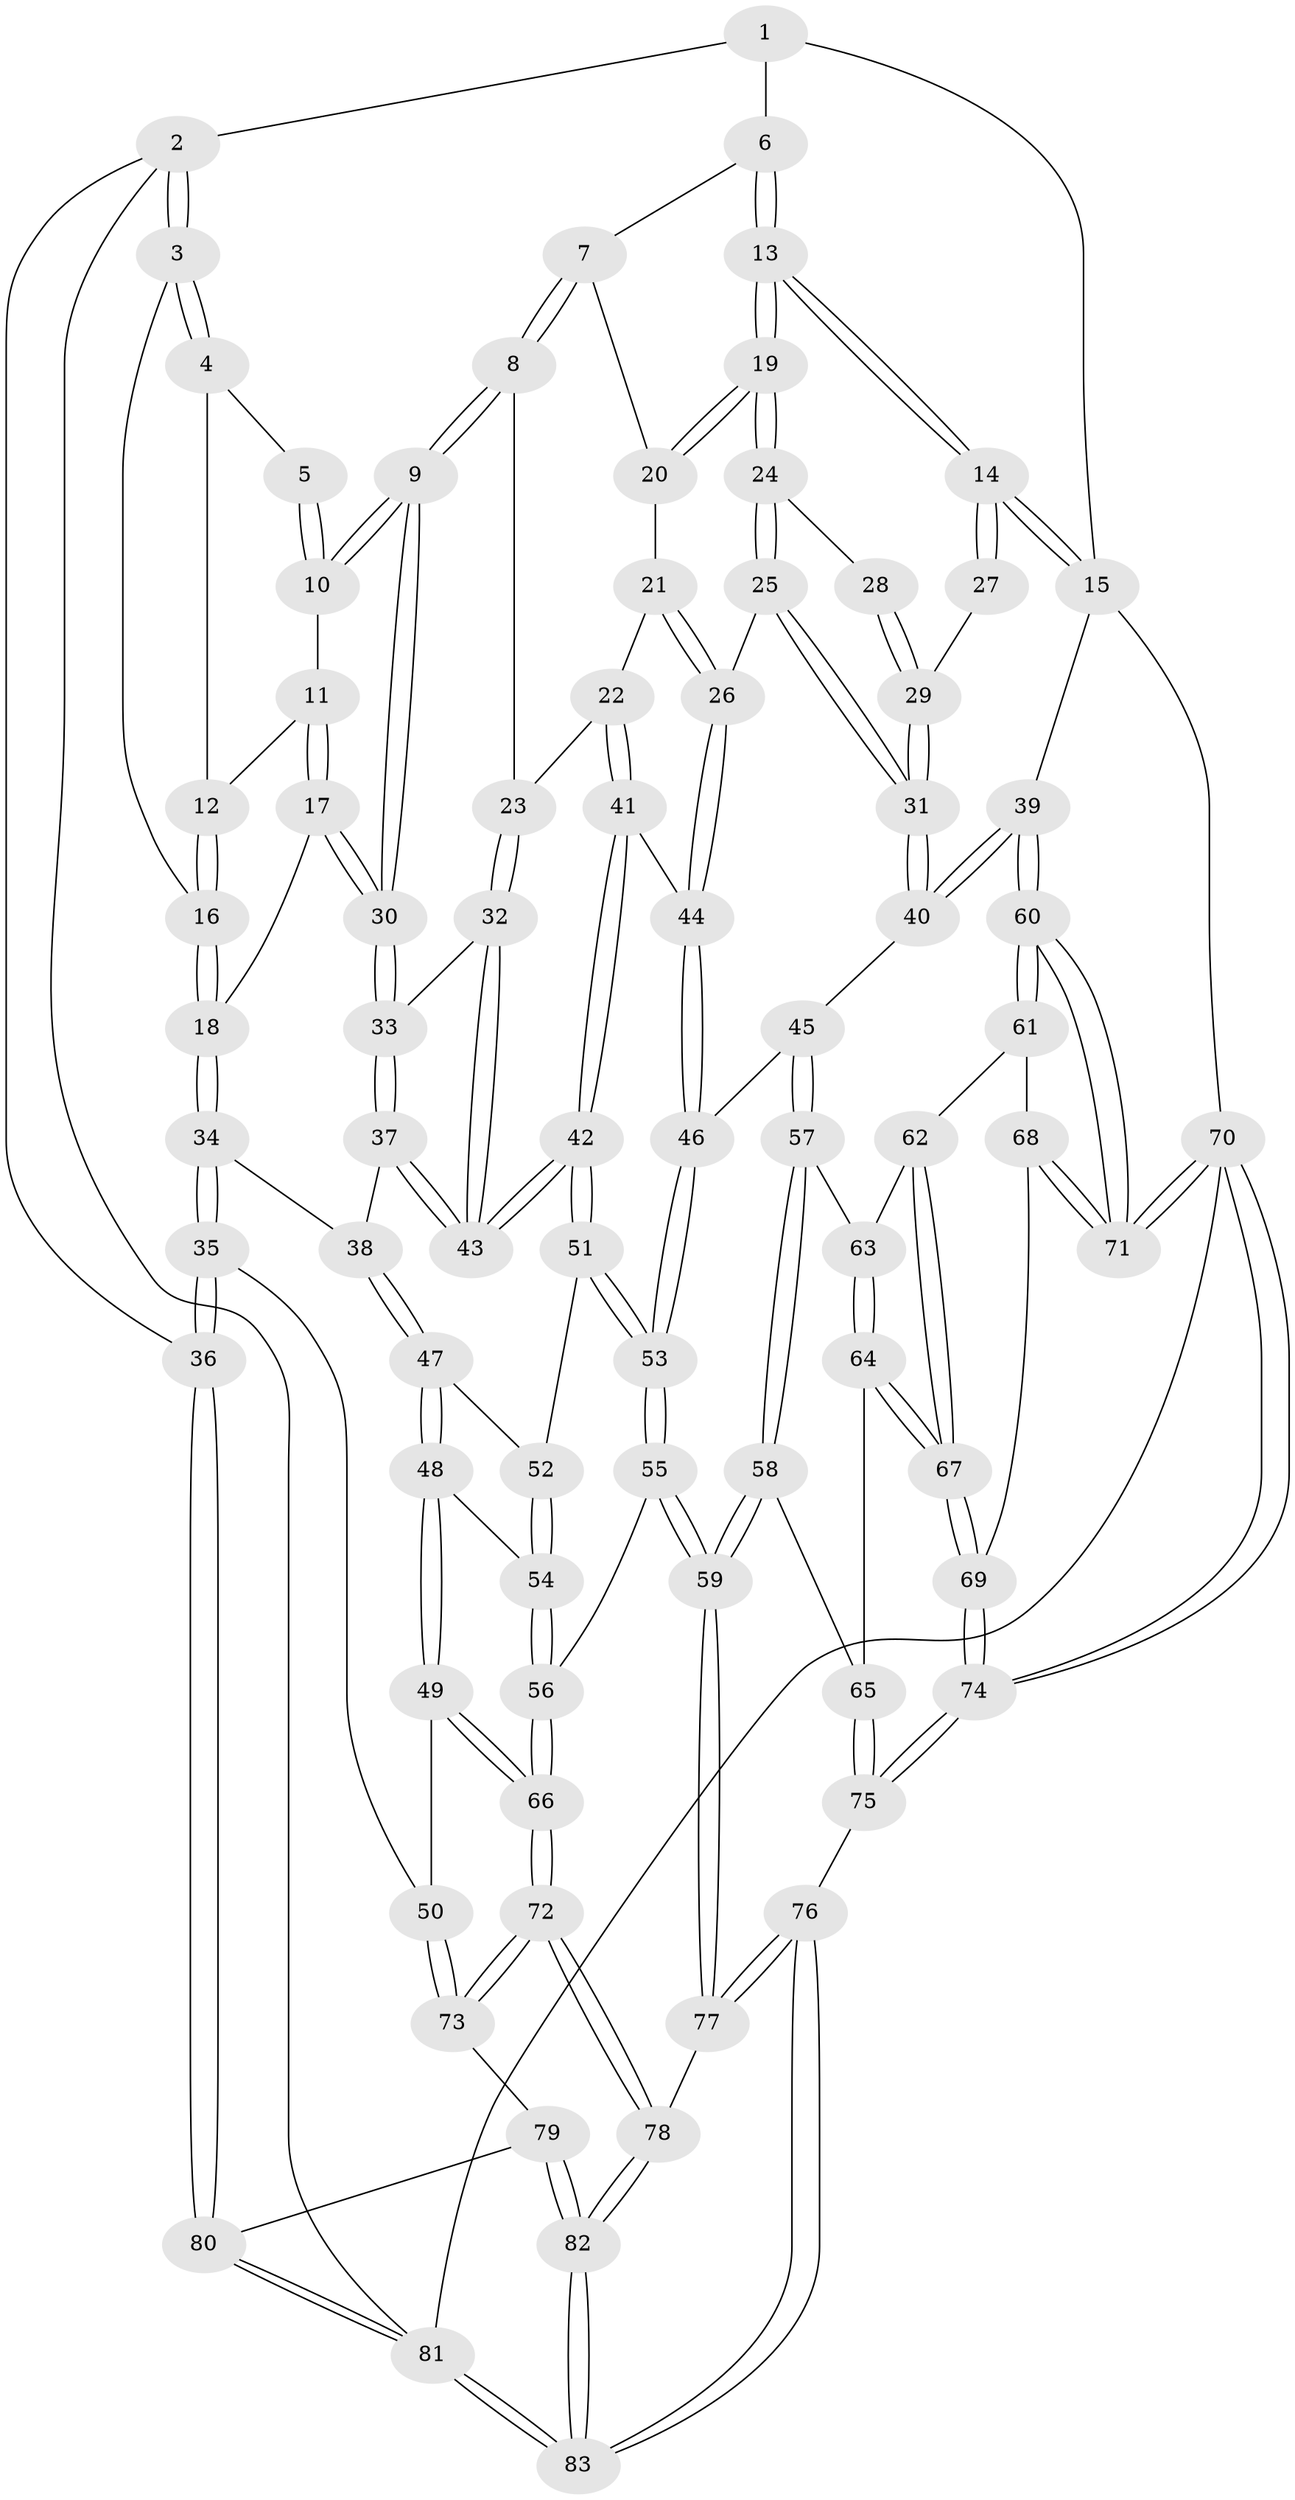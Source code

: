 // Generated by graph-tools (version 1.1) at 2025/27/03/09/25 03:27:09]
// undirected, 83 vertices, 204 edges
graph export_dot {
graph [start="1"]
  node [color=gray90,style=filled];
  1 [pos="+0.3035712490207721+0"];
  2 [pos="+0+0.16363955099375802"];
  3 [pos="+0+0.1747006683215612"];
  4 [pos="+0.25070058314966487+0"];
  5 [pos="+0.27726739271719114+0"];
  6 [pos="+0.5921217685118865+0"];
  7 [pos="+0.5815489261164666+0.1292891447369517"];
  8 [pos="+0.507867273259622+0.26543341980971574"];
  9 [pos="+0.41087459185759473+0.2863194594358047"];
  10 [pos="+0.38157231132180536+0.24345989851048389"];
  11 [pos="+0.21793435370010747+0.1927004826269274"];
  12 [pos="+0.20879973579547623+0.08598736225048734"];
  13 [pos="+1+0"];
  14 [pos="+1+0"];
  15 [pos="+1+0"];
  16 [pos="+0.01679931365987213+0.20087082707431853"];
  17 [pos="+0.18544107336382867+0.30382660496910546"];
  18 [pos="+0.161845103016863+0.3182088692280542"];
  19 [pos="+0.8080952087099176+0.23321894707838384"];
  20 [pos="+0.723768198559721+0.23365983831829001"];
  21 [pos="+0.7183165075403154+0.2487879577552067"];
  22 [pos="+0.6298935825290112+0.3746409556620822"];
  23 [pos="+0.5320304447040982+0.2980892520532663"];
  24 [pos="+0.8204557235497779+0.2848503617650257"];
  25 [pos="+0.787025714077663+0.42090723841932876"];
  26 [pos="+0.7505944610896635+0.43198568085213007"];
  27 [pos="+0.9543195220962505+0.2774896946069241"];
  28 [pos="+0.8716761075108471+0.3006440734169899"];
  29 [pos="+0.9325192269654567+0.3751127917555593"];
  30 [pos="+0.3745617911130595+0.32734858193897026"];
  31 [pos="+0.9418813124640172+0.46758408110361754"];
  32 [pos="+0.49959594715036887+0.4612613214884986"];
  33 [pos="+0.37159930748609027+0.352844883605179"];
  34 [pos="+0.1339969110640586+0.4119220758450484"];
  35 [pos="+0+0.6320451866908466"];
  36 [pos="+0+0.6327901694579655"];
  37 [pos="+0.34871814676750734+0.43215151709194516"];
  38 [pos="+0.3167720836020988+0.4694291369948281"];
  39 [pos="+1+0.5415173372895637"];
  40 [pos="+0.9960206093702695+0.5101228152192306"];
  41 [pos="+0.6717088371831806+0.4372911887626395"];
  42 [pos="+0.5444882689084604+0.5811100457691749"];
  43 [pos="+0.5117853026954247+0.5304160811408782"];
  44 [pos="+0.7314901413095282+0.4408022954990806"];
  45 [pos="+0.8203560429816535+0.6444297646496799"];
  46 [pos="+0.7741863907471285+0.6275150407280559"];
  47 [pos="+0.3153798655878024+0.4890354587667615"];
  48 [pos="+0.22775110357708078+0.6505139626170526"];
  49 [pos="+0.1747573628451827+0.6743401797285139"];
  50 [pos="+0.09068514943617781+0.6722801237748424"];
  51 [pos="+0.5435291059520581+0.5866889531416394"];
  52 [pos="+0.4483606543809929+0.6026412585619796"];
  53 [pos="+0.594355428036901+0.6855777087851233"];
  54 [pos="+0.35310731373068754+0.6643775645004127"];
  55 [pos="+0.5879380591312686+0.7711310580963562"];
  56 [pos="+0.4286265673003399+0.8069206804181069"];
  57 [pos="+0.8354162270140802+0.7006254739878683"];
  58 [pos="+0.6558772988733249+0.7979526478047897"];
  59 [pos="+0.5955676721674058+0.7825746932468052"];
  60 [pos="+1+0.7184963406738043"];
  61 [pos="+0.8751097515253554+0.7380404808012261"];
  62 [pos="+0.8666595716779845+0.7354312727934772"];
  63 [pos="+0.8410851892624182+0.7107986381548966"];
  64 [pos="+0.7439389761755844+0.8356825913364883"];
  65 [pos="+0.7274060794102242+0.8311467470918955"];
  66 [pos="+0.344882352946664+0.8898686164704269"];
  67 [pos="+0.8176466498405932+0.8860695227924421"];
  68 [pos="+0.9370732529757134+0.8826343709924213"];
  69 [pos="+0.8546658634831719+0.943591637811426"];
  70 [pos="+1+1"];
  71 [pos="+1+0.7751626428064565"];
  72 [pos="+0.3172185643995931+1"];
  73 [pos="+0.19147294930022365+0.9062589014592787"];
  74 [pos="+0.8004383801465131+1"];
  75 [pos="+0.6668810443275652+1"];
  76 [pos="+0.6023948607500444+1"];
  77 [pos="+0.5953807860514978+0.7880607473727431"];
  78 [pos="+0.3217320264258245+1"];
  79 [pos="+0.05573228509606749+0.9053138888579613"];
  80 [pos="+0+0.7747361027034068"];
  81 [pos="+0+1"];
  82 [pos="+0.325960182608614+1"];
  83 [pos="+0.32991408189128035+1"];
  1 -- 2;
  1 -- 6;
  1 -- 15;
  2 -- 3;
  2 -- 3;
  2 -- 36;
  2 -- 81;
  3 -- 4;
  3 -- 4;
  3 -- 16;
  4 -- 5;
  4 -- 12;
  5 -- 10;
  5 -- 10;
  6 -- 7;
  6 -- 13;
  6 -- 13;
  7 -- 8;
  7 -- 8;
  7 -- 20;
  8 -- 9;
  8 -- 9;
  8 -- 23;
  9 -- 10;
  9 -- 10;
  9 -- 30;
  9 -- 30;
  10 -- 11;
  11 -- 12;
  11 -- 17;
  11 -- 17;
  12 -- 16;
  12 -- 16;
  13 -- 14;
  13 -- 14;
  13 -- 19;
  13 -- 19;
  14 -- 15;
  14 -- 15;
  14 -- 27;
  14 -- 27;
  15 -- 39;
  15 -- 70;
  16 -- 18;
  16 -- 18;
  17 -- 18;
  17 -- 30;
  17 -- 30;
  18 -- 34;
  18 -- 34;
  19 -- 20;
  19 -- 20;
  19 -- 24;
  19 -- 24;
  20 -- 21;
  21 -- 22;
  21 -- 26;
  21 -- 26;
  22 -- 23;
  22 -- 41;
  22 -- 41;
  23 -- 32;
  23 -- 32;
  24 -- 25;
  24 -- 25;
  24 -- 28;
  25 -- 26;
  25 -- 31;
  25 -- 31;
  26 -- 44;
  26 -- 44;
  27 -- 29;
  28 -- 29;
  28 -- 29;
  29 -- 31;
  29 -- 31;
  30 -- 33;
  30 -- 33;
  31 -- 40;
  31 -- 40;
  32 -- 33;
  32 -- 43;
  32 -- 43;
  33 -- 37;
  33 -- 37;
  34 -- 35;
  34 -- 35;
  34 -- 38;
  35 -- 36;
  35 -- 36;
  35 -- 50;
  36 -- 80;
  36 -- 80;
  37 -- 38;
  37 -- 43;
  37 -- 43;
  38 -- 47;
  38 -- 47;
  39 -- 40;
  39 -- 40;
  39 -- 60;
  39 -- 60;
  40 -- 45;
  41 -- 42;
  41 -- 42;
  41 -- 44;
  42 -- 43;
  42 -- 43;
  42 -- 51;
  42 -- 51;
  44 -- 46;
  44 -- 46;
  45 -- 46;
  45 -- 57;
  45 -- 57;
  46 -- 53;
  46 -- 53;
  47 -- 48;
  47 -- 48;
  47 -- 52;
  48 -- 49;
  48 -- 49;
  48 -- 54;
  49 -- 50;
  49 -- 66;
  49 -- 66;
  50 -- 73;
  50 -- 73;
  51 -- 52;
  51 -- 53;
  51 -- 53;
  52 -- 54;
  52 -- 54;
  53 -- 55;
  53 -- 55;
  54 -- 56;
  54 -- 56;
  55 -- 56;
  55 -- 59;
  55 -- 59;
  56 -- 66;
  56 -- 66;
  57 -- 58;
  57 -- 58;
  57 -- 63;
  58 -- 59;
  58 -- 59;
  58 -- 65;
  59 -- 77;
  59 -- 77;
  60 -- 61;
  60 -- 61;
  60 -- 71;
  60 -- 71;
  61 -- 62;
  61 -- 68;
  62 -- 63;
  62 -- 67;
  62 -- 67;
  63 -- 64;
  63 -- 64;
  64 -- 65;
  64 -- 67;
  64 -- 67;
  65 -- 75;
  65 -- 75;
  66 -- 72;
  66 -- 72;
  67 -- 69;
  67 -- 69;
  68 -- 69;
  68 -- 71;
  68 -- 71;
  69 -- 74;
  69 -- 74;
  70 -- 71;
  70 -- 71;
  70 -- 74;
  70 -- 74;
  70 -- 81;
  72 -- 73;
  72 -- 73;
  72 -- 78;
  72 -- 78;
  73 -- 79;
  74 -- 75;
  74 -- 75;
  75 -- 76;
  76 -- 77;
  76 -- 77;
  76 -- 83;
  76 -- 83;
  77 -- 78;
  78 -- 82;
  78 -- 82;
  79 -- 80;
  79 -- 82;
  79 -- 82;
  80 -- 81;
  80 -- 81;
  81 -- 83;
  81 -- 83;
  82 -- 83;
  82 -- 83;
}
